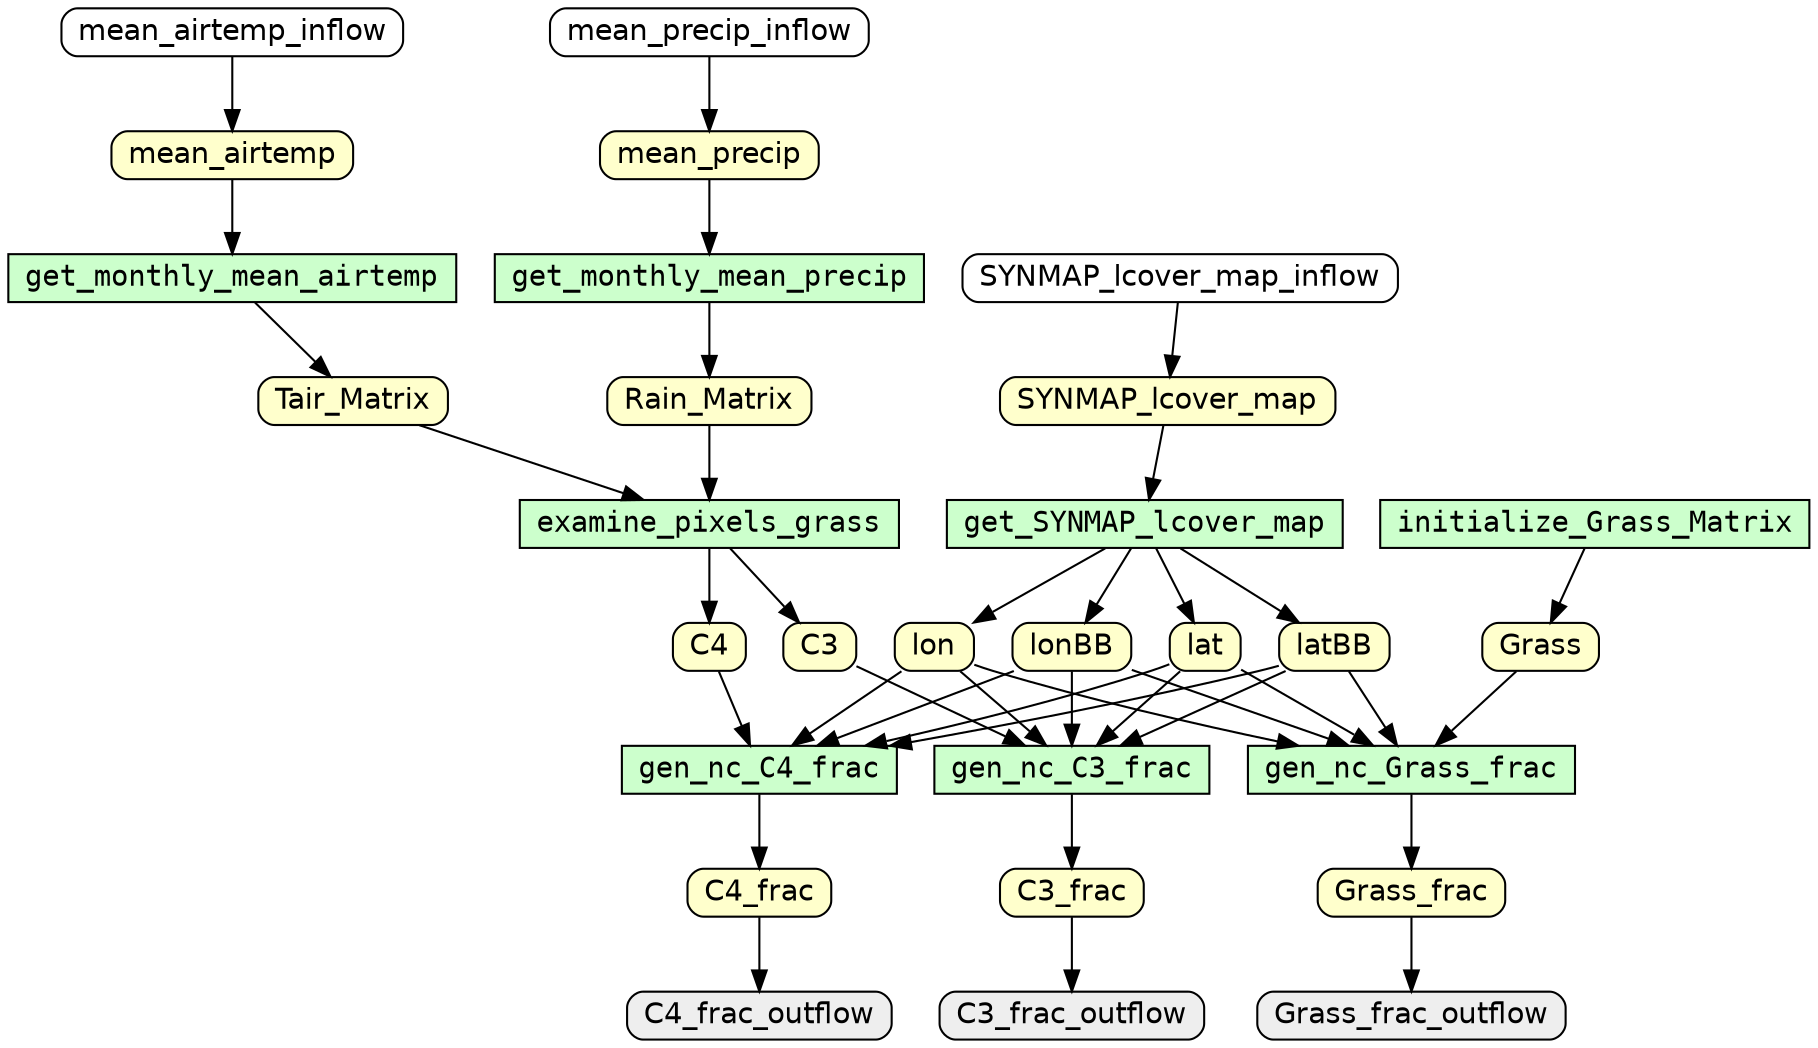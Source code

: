 digraph {
rankdir=TB
node [shape=box,fontname=Helvetica,fontsize=14,height=0,width=0]
edge [fontname=Helvetica,fontsize=12]
"C3"[style="filled,rounded" fillcolor="#FFFFCC",label="C3"]
"C3_frac"[style="filled,rounded" fillcolor="#FFFFCC",label="C3_frac"]
"C4"[style="filled,rounded" fillcolor="#FFFFCC",label="C4"]
"C4_frac"[style="filled,rounded" fillcolor="#FFFFCC",label="C4_frac"]
"Grass"[style="filled,rounded" fillcolor="#FFFFCC",label="Grass"]
"Grass_frac"[style="filled,rounded" fillcolor="#FFFFCC",label="Grass_frac"]
"Rain_Matrix"[style="filled,rounded" fillcolor="#FFFFCC",label="Rain_Matrix"]
"SYNMAP_lcover_map"[style="filled,rounded" fillcolor="#FFFFCC",label="SYNMAP_lcover_map"]
"Tair_Matrix"[style="filled,rounded" fillcolor="#FFFFCC",label="Tair_Matrix"]
"lat"[style="filled,rounded" fillcolor="#FFFFCC",label="lat"]
"latBB"[style="filled,rounded" fillcolor="#FFFFCC",label="latBB"]
"lon"[style="filled,rounded" fillcolor="#FFFFCC",label="lon"]
"lonBB"[style="filled,rounded" fillcolor="#FFFFCC",label="lonBB"]
"mean_airtemp"[style="filled,rounded" fillcolor="#FFFFCC",label="mean_airtemp"]
"mean_precip"[style="filled,rounded" fillcolor="#FFFFCC",label="mean_precip"]
"C3_frac_outflow"[style="filled,rounded" fillcolor="#EEEEEE",label="C3_frac_outflow"]
"C4_frac_outflow"[style="filled,rounded" fillcolor="#EEEEEE",label="C4_frac_outflow"]
"Grass_frac_outflow"[style="filled,rounded" fillcolor="#EEEEEE",label="Grass_frac_outflow"]
"SYNMAP_lcover_map_inflow"[style="filled,rounded" fillcolor="#FFFFFF",label="SYNMAP_lcover_map_inflow"]
"initialize_Grass_Matrix"[style="filled,rounded" fillcolor="#FFFFFF",label="initialize_Grass_Matrix"]
"mean_airtemp_inflow"[style="filled,rounded" fillcolor="#FFFFFF",label="mean_airtemp_inflow"]
"mean_precip_inflow"[style="filled,rounded" fillcolor="#FFFFFF",label="mean_precip_inflow"]
"examine_pixels_grass"[style="filled" fontname=Courier fillcolor="#CCFFCC",label="examine_pixels_grass"]
"gen_nc_C3_frac"[style="filled" fontname=Courier fillcolor="#CCFFCC",label="gen_nc_C3_frac"]
"gen_nc_C4_frac"[style="filled" fontname=Courier fillcolor="#CCFFCC",label="gen_nc_C4_frac"]
"gen_nc_Grass_frac"[style="filled" fontname=Courier fillcolor="#CCFFCC",label="gen_nc_Grass_frac"]
"get_SYNMAP_lcover_map"[style="filled" fontname=Courier fillcolor="#CCFFCC",label="get_SYNMAP_lcover_map"]
"get_monthly_mean_airtemp"[style="filled" fontname=Courier fillcolor="#CCFFCC",label="get_monthly_mean_airtemp"]
"get_monthly_mean_precip"[style="filled" fontname=Courier fillcolor="#CCFFCC",label="get_monthly_mean_precip"]
"initialize_Grass_Matrix"[style="filled" fontname=Courier fillcolor="#CCFFCC",label="initialize_Grass_Matrix"]
C3 -> gen_nc_C3_frac [color="#000000"]
C3_frac -> C3_frac_outflow [color="#000000"]
C4 -> gen_nc_C4_frac [color="#000000"]
C4_frac -> C4_frac_outflow [color="#000000"]
Grass -> gen_nc_Grass_frac [color="#000000"]
Grass_frac -> Grass_frac_outflow [color="#000000"]
Rain_Matrix -> examine_pixels_grass [color="#000000"]
SYNMAP_lcover_map -> get_SYNMAP_lcover_map [color="#000000"]
SYNMAP_lcover_map_inflow -> SYNMAP_lcover_map [color="#000000"]
Tair_Matrix -> examine_pixels_grass [color="#000000"]
examine_pixels_grass -> C3 [color="#000000"]
examine_pixels_grass -> C4 [color="#000000"]
gen_nc_C3_frac -> C3_frac [color="#000000"]
gen_nc_C4_frac -> C4_frac [color="#000000"]
gen_nc_Grass_frac -> Grass_frac [color="#000000"]
get_SYNMAP_lcover_map -> lat [color="#000000"]
get_SYNMAP_lcover_map -> latBB [color="#000000"]
get_SYNMAP_lcover_map -> lon [color="#000000"]
get_SYNMAP_lcover_map -> lonBB [color="#000000"]
get_monthly_mean_airtemp -> Tair_Matrix [color="#000000"]
get_monthly_mean_precip -> Rain_Matrix [color="#000000"]
initialize_Grass_Matrix -> Grass [color="#000000"]
lat -> gen_nc_C3_frac [color="#000000"]
lat -> gen_nc_C4_frac [color="#000000"]
lat -> gen_nc_Grass_frac [color="#000000"]
latBB -> gen_nc_C3_frac [color="#000000"]
latBB -> gen_nc_C4_frac [color="#000000"]
latBB -> gen_nc_Grass_frac [color="#000000"]
lon -> gen_nc_C3_frac [color="#000000"]
lon -> gen_nc_C4_frac [color="#000000"]
lon -> gen_nc_Grass_frac [color="#000000"]
lonBB -> gen_nc_C3_frac [color="#000000"]
lonBB -> gen_nc_C4_frac [color="#000000"]
lonBB -> gen_nc_Grass_frac [color="#000000"]
mean_airtemp -> get_monthly_mean_airtemp [color="#000000"]
mean_airtemp_inflow -> mean_airtemp [color="#000000"]
mean_precip -> get_monthly_mean_precip [color="#000000"]
mean_precip_inflow -> mean_precip [color="#000000"]
}